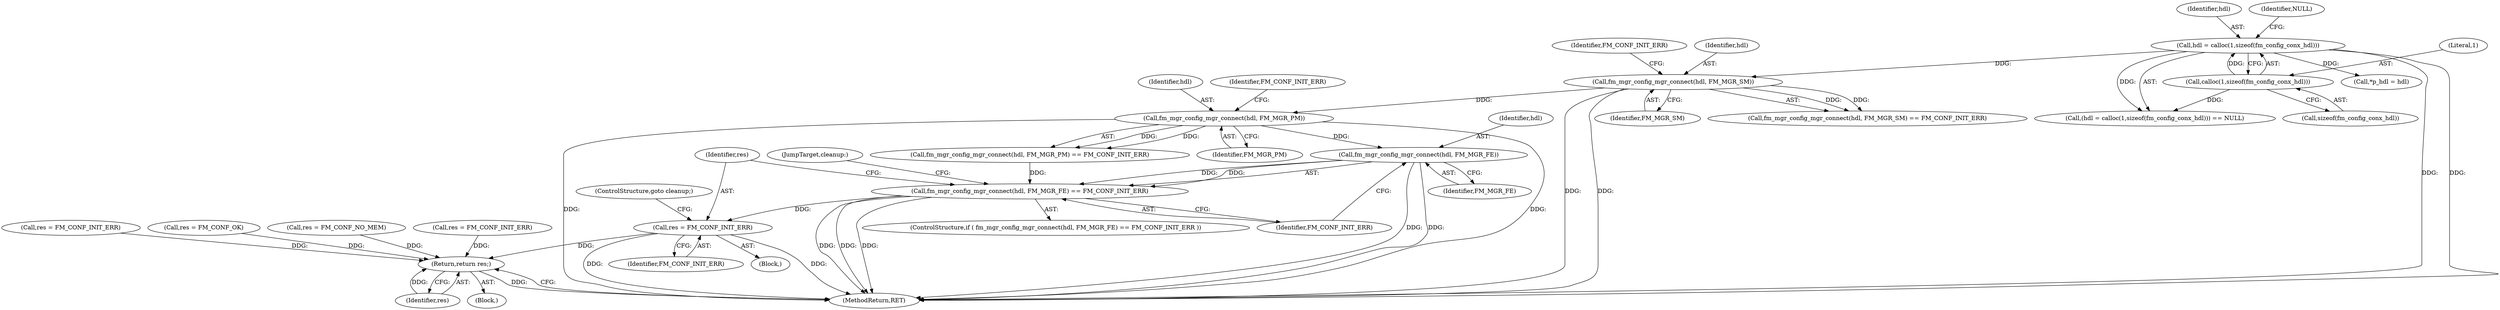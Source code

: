 digraph "0_opa-ff_c5759e7b76f5bf844be6c6641cc1b356bbc83869_2@API" {
"1000168" [label="(Call,fm_mgr_config_mgr_connect(hdl, FM_MGR_FE))"];
"1000157" [label="(Call,fm_mgr_config_mgr_connect(hdl, FM_MGR_PM))"];
"1000146" [label="(Call,fm_mgr_config_mgr_connect(hdl, FM_MGR_SM))"];
"1000113" [label="(Call,hdl = calloc(1,sizeof(fm_config_conx_hdl)))"];
"1000115" [label="(Call,calloc(1,sizeof(fm_config_conx_hdl)))"];
"1000167" [label="(Call,fm_mgr_config_mgr_connect(hdl, FM_MGR_FE) == FM_CONF_INIT_ERR)"];
"1000173" [label="(Call,res = FM_CONF_INIT_ERR)"];
"1000178" [label="(Return,return res;)"];
"1000145" [label="(Call,fm_mgr_config_mgr_connect(hdl, FM_MGR_SM) == FM_CONF_INIT_ERR)"];
"1000149" [label="(Identifier,FM_CONF_INIT_ERR)"];
"1000166" [label="(ControlStructure,if ( fm_mgr_config_mgr_connect(hdl, FM_MGR_FE) == FM_CONF_INIT_ERR ))"];
"1000177" [label="(JumpTarget,cleanup:)"];
"1000117" [label="(Call,sizeof(fm_config_conx_hdl))"];
"1000146" [label="(Call,fm_mgr_config_mgr_connect(hdl, FM_MGR_SM))"];
"1000121" [label="(Call,res = FM_CONF_NO_MEM)"];
"1000162" [label="(Call,res = FM_CONF_INIT_ERR)"];
"1000175" [label="(Identifier,FM_CONF_INIT_ERR)"];
"1000130" [label="(Call,*p_hdl = hdl)"];
"1000148" [label="(Identifier,FM_MGR_SM)"];
"1000168" [label="(Call,fm_mgr_config_mgr_connect(hdl, FM_MGR_FE))"];
"1000112" [label="(Call,(hdl = calloc(1,sizeof(fm_config_conx_hdl))) == NULL)"];
"1000151" [label="(Call,res = FM_CONF_INIT_ERR)"];
"1000173" [label="(Call,res = FM_CONF_INIT_ERR)"];
"1000105" [label="(Block,)"];
"1000108" [label="(Call,res = FM_CONF_OK)"];
"1000171" [label="(Identifier,FM_CONF_INIT_ERR)"];
"1000113" [label="(Call,hdl = calloc(1,sizeof(fm_config_conx_hdl)))"];
"1000179" [label="(Identifier,res)"];
"1000172" [label="(Block,)"];
"1000158" [label="(Identifier,hdl)"];
"1000160" [label="(Identifier,FM_CONF_INIT_ERR)"];
"1000115" [label="(Call,calloc(1,sizeof(fm_config_conx_hdl)))"];
"1000169" [label="(Identifier,hdl)"];
"1000170" [label="(Identifier,FM_MGR_FE)"];
"1000114" [label="(Identifier,hdl)"];
"1000119" [label="(Identifier,NULL)"];
"1000176" [label="(ControlStructure,goto cleanup;)"];
"1000159" [label="(Identifier,FM_MGR_PM)"];
"1000174" [label="(Identifier,res)"];
"1000157" [label="(Call,fm_mgr_config_mgr_connect(hdl, FM_MGR_PM))"];
"1000116" [label="(Literal,1)"];
"1000167" [label="(Call,fm_mgr_config_mgr_connect(hdl, FM_MGR_FE) == FM_CONF_INIT_ERR)"];
"1000178" [label="(Return,return res;)"];
"1000180" [label="(MethodReturn,RET)"];
"1000156" [label="(Call,fm_mgr_config_mgr_connect(hdl, FM_MGR_PM) == FM_CONF_INIT_ERR)"];
"1000147" [label="(Identifier,hdl)"];
"1000168" -> "1000167"  [label="AST: "];
"1000168" -> "1000170"  [label="CFG: "];
"1000169" -> "1000168"  [label="AST: "];
"1000170" -> "1000168"  [label="AST: "];
"1000171" -> "1000168"  [label="CFG: "];
"1000168" -> "1000180"  [label="DDG: "];
"1000168" -> "1000180"  [label="DDG: "];
"1000168" -> "1000167"  [label="DDG: "];
"1000168" -> "1000167"  [label="DDG: "];
"1000157" -> "1000168"  [label="DDG: "];
"1000157" -> "1000156"  [label="AST: "];
"1000157" -> "1000159"  [label="CFG: "];
"1000158" -> "1000157"  [label="AST: "];
"1000159" -> "1000157"  [label="AST: "];
"1000160" -> "1000157"  [label="CFG: "];
"1000157" -> "1000180"  [label="DDG: "];
"1000157" -> "1000180"  [label="DDG: "];
"1000157" -> "1000156"  [label="DDG: "];
"1000157" -> "1000156"  [label="DDG: "];
"1000146" -> "1000157"  [label="DDG: "];
"1000146" -> "1000145"  [label="AST: "];
"1000146" -> "1000148"  [label="CFG: "];
"1000147" -> "1000146"  [label="AST: "];
"1000148" -> "1000146"  [label="AST: "];
"1000149" -> "1000146"  [label="CFG: "];
"1000146" -> "1000180"  [label="DDG: "];
"1000146" -> "1000180"  [label="DDG: "];
"1000146" -> "1000145"  [label="DDG: "];
"1000146" -> "1000145"  [label="DDG: "];
"1000113" -> "1000146"  [label="DDG: "];
"1000113" -> "1000112"  [label="AST: "];
"1000113" -> "1000115"  [label="CFG: "];
"1000114" -> "1000113"  [label="AST: "];
"1000115" -> "1000113"  [label="AST: "];
"1000119" -> "1000113"  [label="CFG: "];
"1000113" -> "1000180"  [label="DDG: "];
"1000113" -> "1000180"  [label="DDG: "];
"1000113" -> "1000112"  [label="DDG: "];
"1000115" -> "1000113"  [label="DDG: "];
"1000113" -> "1000130"  [label="DDG: "];
"1000115" -> "1000117"  [label="CFG: "];
"1000116" -> "1000115"  [label="AST: "];
"1000117" -> "1000115"  [label="AST: "];
"1000115" -> "1000112"  [label="DDG: "];
"1000167" -> "1000166"  [label="AST: "];
"1000167" -> "1000171"  [label="CFG: "];
"1000171" -> "1000167"  [label="AST: "];
"1000174" -> "1000167"  [label="CFG: "];
"1000177" -> "1000167"  [label="CFG: "];
"1000167" -> "1000180"  [label="DDG: "];
"1000167" -> "1000180"  [label="DDG: "];
"1000167" -> "1000180"  [label="DDG: "];
"1000156" -> "1000167"  [label="DDG: "];
"1000167" -> "1000173"  [label="DDG: "];
"1000173" -> "1000172"  [label="AST: "];
"1000173" -> "1000175"  [label="CFG: "];
"1000174" -> "1000173"  [label="AST: "];
"1000175" -> "1000173"  [label="AST: "];
"1000176" -> "1000173"  [label="CFG: "];
"1000173" -> "1000180"  [label="DDG: "];
"1000173" -> "1000180"  [label="DDG: "];
"1000173" -> "1000178"  [label="DDG: "];
"1000178" -> "1000105"  [label="AST: "];
"1000178" -> "1000179"  [label="CFG: "];
"1000179" -> "1000178"  [label="AST: "];
"1000180" -> "1000178"  [label="CFG: "];
"1000178" -> "1000180"  [label="DDG: "];
"1000179" -> "1000178"  [label="DDG: "];
"1000151" -> "1000178"  [label="DDG: "];
"1000121" -> "1000178"  [label="DDG: "];
"1000162" -> "1000178"  [label="DDG: "];
"1000108" -> "1000178"  [label="DDG: "];
}
